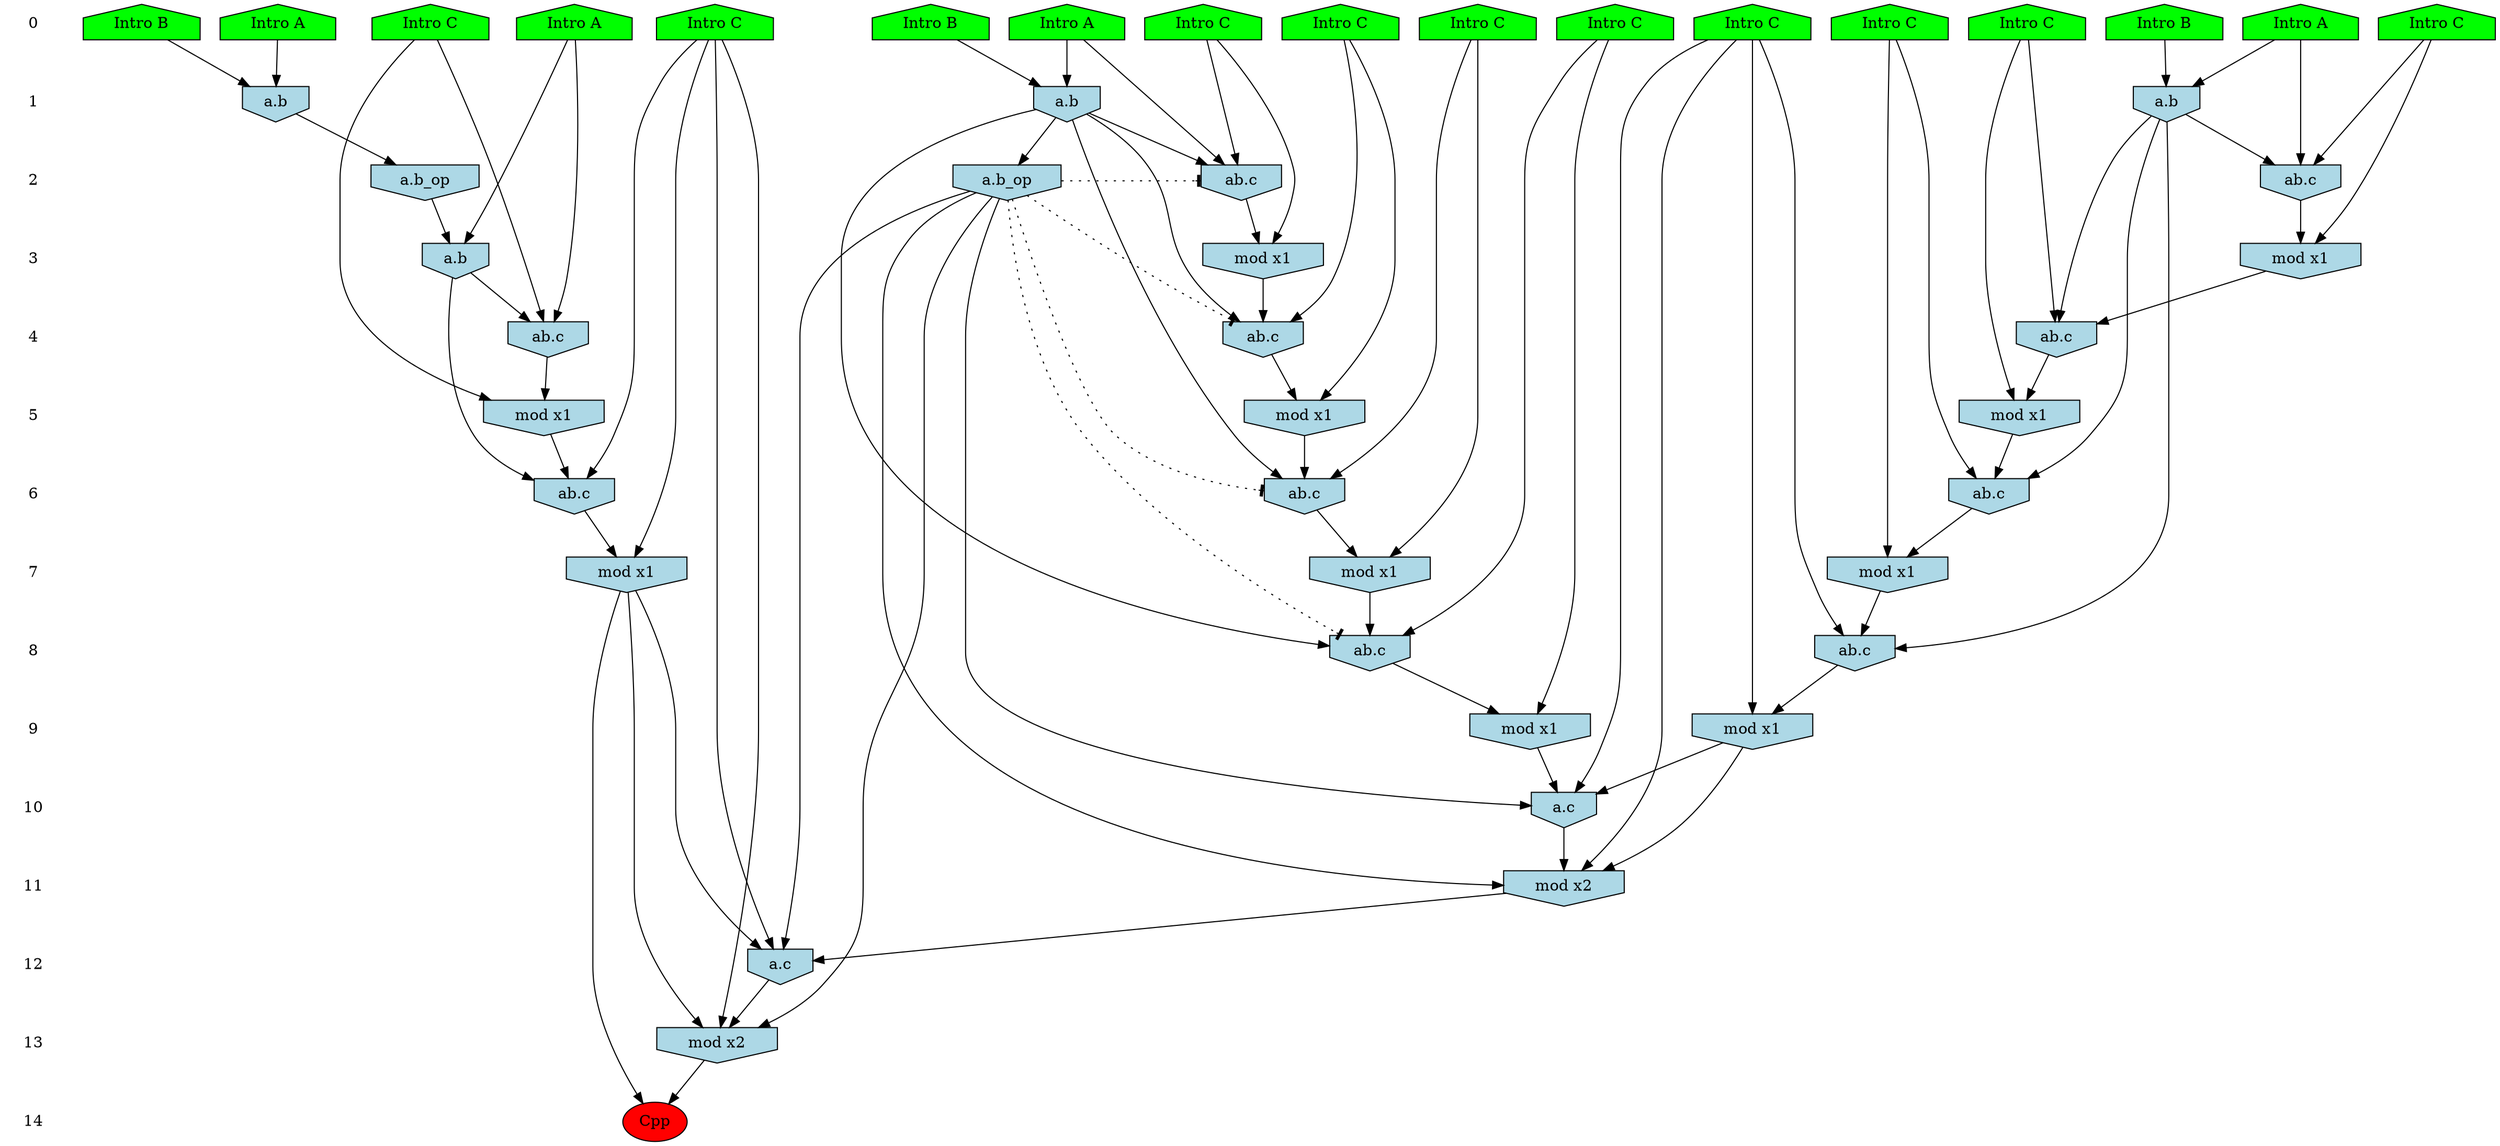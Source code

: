 /* Compression of 1 causal flows obtained in average at 1.515712E+01 t.u */
/* Compressed causal flows were: [2504] */
digraph G{
 ranksep=.5 ; 
{ rank = same ; "0" [shape=plaintext] ; node_1 [label ="Intro A", shape=house, style=filled, fillcolor=green] ;
node_2 [label ="Intro B", shape=house, style=filled, fillcolor=green] ;
node_3 [label ="Intro A", shape=house, style=filled, fillcolor=green] ;
node_4 [label ="Intro A", shape=house, style=filled, fillcolor=green] ;
node_5 [label ="Intro B", shape=house, style=filled, fillcolor=green] ;
node_6 [label ="Intro A", shape=house, style=filled, fillcolor=green] ;
node_7 [label ="Intro B", shape=house, style=filled, fillcolor=green] ;
node_8 [label ="Intro C", shape=house, style=filled, fillcolor=green] ;
node_9 [label ="Intro C", shape=house, style=filled, fillcolor=green] ;
node_10 [label ="Intro C", shape=house, style=filled, fillcolor=green] ;
node_11 [label ="Intro C", shape=house, style=filled, fillcolor=green] ;
node_12 [label ="Intro C", shape=house, style=filled, fillcolor=green] ;
node_13 [label ="Intro C", shape=house, style=filled, fillcolor=green] ;
node_14 [label ="Intro C", shape=house, style=filled, fillcolor=green] ;
node_15 [label ="Intro C", shape=house, style=filled, fillcolor=green] ;
node_16 [label ="Intro C", shape=house, style=filled, fillcolor=green] ;
node_17 [label ="Intro C", shape=house, style=filled, fillcolor=green] ;
}
{ rank = same ; "1" [shape=plaintext] ; node_18 [label="a.b", shape=invhouse, style=filled, fillcolor = lightblue] ;
node_19 [label="a.b", shape=invhouse, style=filled, fillcolor = lightblue] ;
node_21 [label="a.b", shape=invhouse, style=filled, fillcolor = lightblue] ;
}
{ rank = same ; "2" [shape=plaintext] ; node_20 [label="a.b_op", shape=invhouse, style=filled, fillcolor = lightblue] ;
node_22 [label="ab.c", shape=invhouse, style=filled, fillcolor = lightblue] ;
node_24 [label="ab.c", shape=invhouse, style=filled, fillcolor = lightblue] ;
node_41 [label="a.b_op", shape=invhouse, style=filled, fillcolor = lightblue] ;
}
{ rank = same ; "3" [shape=plaintext] ; node_23 [label="mod x1", shape=invhouse, style=filled, fillcolor = lightblue] ;
node_25 [label="mod x1", shape=invhouse, style=filled, fillcolor = lightblue] ;
node_29 [label="a.b", shape=invhouse, style=filled, fillcolor = lightblue] ;
}
{ rank = same ; "4" [shape=plaintext] ; node_26 [label="ab.c", shape=invhouse, style=filled, fillcolor = lightblue] ;
node_31 [label="ab.c", shape=invhouse, style=filled, fillcolor = lightblue] ;
node_32 [label="ab.c", shape=invhouse, style=filled, fillcolor = lightblue] ;
}
{ rank = same ; "5" [shape=plaintext] ; node_27 [label="mod x1", shape=invhouse, style=filled, fillcolor = lightblue] ;
node_34 [label="mod x1", shape=invhouse, style=filled, fillcolor = lightblue] ;
node_36 [label="mod x1", shape=invhouse, style=filled, fillcolor = lightblue] ;
}
{ rank = same ; "6" [shape=plaintext] ; node_28 [label="ab.c", shape=invhouse, style=filled, fillcolor = lightblue] ;
node_37 [label="ab.c", shape=invhouse, style=filled, fillcolor = lightblue] ;
node_38 [label="ab.c", shape=invhouse, style=filled, fillcolor = lightblue] ;
}
{ rank = same ; "7" [shape=plaintext] ; node_30 [label="mod x1", shape=invhouse, style=filled, fillcolor = lightblue] ;
node_39 [label="mod x1", shape=invhouse, style=filled, fillcolor = lightblue] ;
node_43 [label="mod x1", shape=invhouse, style=filled, fillcolor = lightblue] ;
}
{ rank = same ; "8" [shape=plaintext] ; node_33 [label="ab.c", shape=invhouse, style=filled, fillcolor = lightblue] ;
node_40 [label="ab.c", shape=invhouse, style=filled, fillcolor = lightblue] ;
}
{ rank = same ; "9" [shape=plaintext] ; node_35 [label="mod x1", shape=invhouse, style=filled, fillcolor = lightblue] ;
node_42 [label="mod x1", shape=invhouse, style=filled, fillcolor = lightblue] ;
}
{ rank = same ; "10" [shape=plaintext] ; node_44 [label="a.c", shape=invhouse, style=filled, fillcolor = lightblue] ;
}
{ rank = same ; "11" [shape=plaintext] ; node_45 [label="mod x2", shape=invhouse, style=filled, fillcolor = lightblue] ;
}
{ rank = same ; "12" [shape=plaintext] ; node_46 [label="a.c", shape=invhouse, style=filled, fillcolor = lightblue] ;
}
{ rank = same ; "13" [shape=plaintext] ; node_47 [label="mod x2", shape=invhouse, style=filled, fillcolor = lightblue] ;
}
{ rank = same ; "14" [shape=plaintext] ; node_48 [label ="Cpp", style=filled, fillcolor=red] ;
}
"0" -> "1" [style="invis"]; 
"1" -> "2" [style="invis"]; 
"2" -> "3" [style="invis"]; 
"3" -> "4" [style="invis"]; 
"4" -> "5" [style="invis"]; 
"5" -> "6" [style="invis"]; 
"6" -> "7" [style="invis"]; 
"7" -> "8" [style="invis"]; 
"8" -> "9" [style="invis"]; 
"9" -> "10" [style="invis"]; 
"10" -> "11" [style="invis"]; 
"11" -> "12" [style="invis"]; 
"12" -> "13" [style="invis"]; 
"13" -> "14" [style="invis"]; 
node_3 -> node_18
node_7 -> node_18
node_4 -> node_19
node_5 -> node_19
node_18 -> node_20
node_2 -> node_21
node_6 -> node_21
node_6 -> node_22
node_10 -> node_22
node_21 -> node_22
node_10 -> node_23
node_22 -> node_23
node_4 -> node_24
node_8 -> node_24
node_19 -> node_24
node_8 -> node_25
node_24 -> node_25
node_16 -> node_26
node_21 -> node_26
node_23 -> node_26
node_16 -> node_27
node_26 -> node_27
node_9 -> node_28
node_21 -> node_28
node_27 -> node_28
node_1 -> node_29
node_20 -> node_29
node_9 -> node_30
node_28 -> node_30
node_1 -> node_31
node_11 -> node_31
node_29 -> node_31
node_14 -> node_32
node_19 -> node_32
node_25 -> node_32
node_17 -> node_33
node_21 -> node_33
node_30 -> node_33
node_11 -> node_34
node_31 -> node_34
node_17 -> node_35
node_33 -> node_35
node_14 -> node_36
node_32 -> node_36
node_13 -> node_37
node_19 -> node_37
node_36 -> node_37
node_12 -> node_38
node_29 -> node_38
node_34 -> node_38
node_13 -> node_39
node_37 -> node_39
node_15 -> node_40
node_19 -> node_40
node_39 -> node_40
node_19 -> node_41
node_15 -> node_42
node_40 -> node_42
node_12 -> node_43
node_38 -> node_43
node_17 -> node_44
node_35 -> node_44
node_41 -> node_44
node_42 -> node_44
node_17 -> node_45
node_35 -> node_45
node_41 -> node_45
node_44 -> node_45
node_12 -> node_46
node_41 -> node_46
node_43 -> node_46
node_45 -> node_46
node_12 -> node_47
node_41 -> node_47
node_43 -> node_47
node_46 -> node_47
node_43 -> node_48
node_47 -> node_48
node_41 -> node_40 [style=dotted, arrowhead = tee] 
node_41 -> node_37 [style=dotted, arrowhead = tee] 
node_41 -> node_32 [style=dotted, arrowhead = tee] 
node_41 -> node_24 [style=dotted, arrowhead = tee] 
}
/*
 Dot generation time: 0.000188
*/